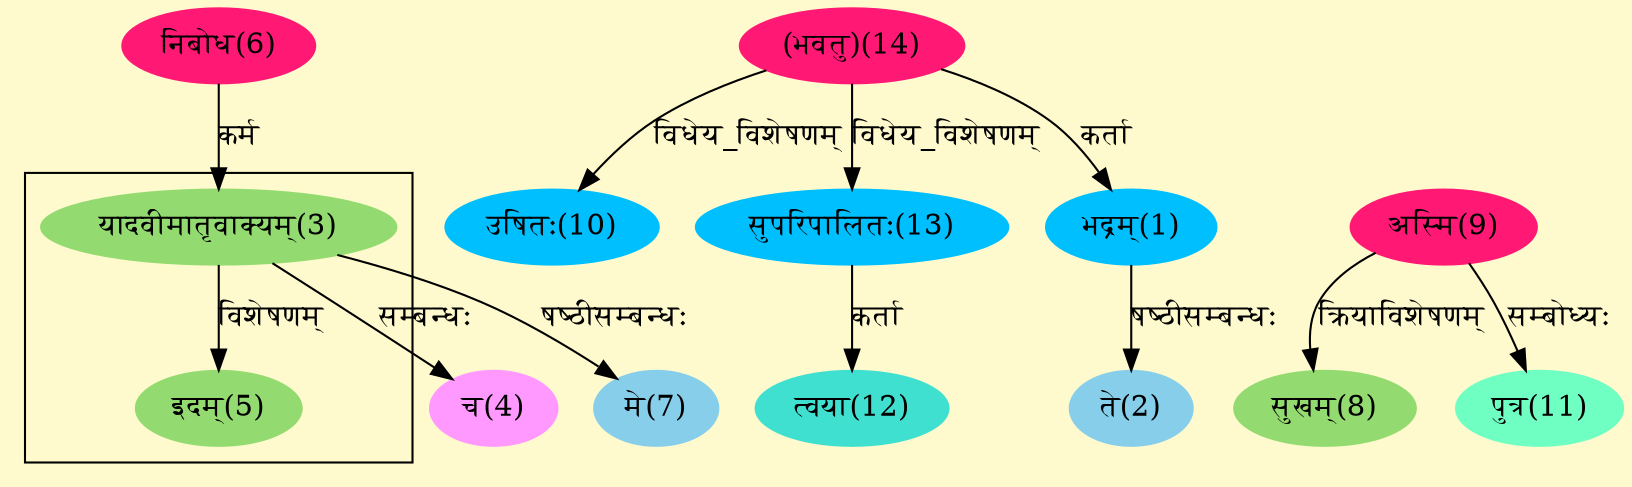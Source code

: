 digraph G{
rankdir=BT;
 compound=true;
 bgcolor="lemonchiffon1";

subgraph cluster_1{
Node5 [style=filled, color="#93DB70" label = "इदम्(5)"]
Node3 [style=filled, color="#93DB70" label = "यादवीमातृवाक्यम्(3)"]

}
Node1 [style=filled, color="#00BFFF" label = "भद्रम्(1)"]
Node14 [style=filled, color="#FF1975" label = "(भवतु)(14)"]
Node2 [style=filled, color="#87CEEB" label = "ते(2)"]
Node3 [style=filled, color="#93DB70" label = "यादवीमातृवाक्यम्(3)"]
Node6 [style=filled, color="#FF1975" label = "निबोध(6)"]
Node4 [style=filled, color="#FF99FF" label = "च(4)"]
Node [style=filled, color="" label = ""]
Node7 [style=filled, color="#87CEEB" label = "मे(7)"]
Node8 [style=filled, color="#93DB70" label = "सुखम्(8)"]
Node9 [style=filled, color="#FF1975" label = "अस्मि(9)"]
Node10 [style=filled, color="#00BFFF" label = "उषितः(10)"]
Node11 [style=filled, color="#6FFFC3" label = "पुत्र(11)"]
Node12 [style=filled, color="#40E0D0" label = "त्वया(12)"]
Node13 [style=filled, color="#00BFFF" label = "सुपरिपालितः(13)"]
/* Start of Relations section */

Node1 -> Node14 [  label="कर्ता"  dir="back" ]
Node2 -> Node1 [  label="षष्ठीसम्बन्धः"  dir="back" ]
Node3 -> Node6 [  label="कर्म"  dir="back" ]
Node4 -> Node3 [  label="सम्बन्धः"  dir="back" ]
Node5 -> Node3 [  label="विशेषणम्"  dir="back" ]
Node7 -> Node3 [  label="षष्ठीसम्बन्धः"  dir="back" ]
Node8 -> Node9 [  label="क्रियाविशेषणम्"  dir="back" ]
Node10 -> Node14 [  label="विधेय_विशेषणम्"  dir="back" ]
Node11 -> Node9 [  label="सम्बोध्यः"  dir="back" ]
Node12 -> Node13 [  label="कर्ता"  dir="back" ]
Node13 -> Node14 [  label="विधेय_विशेषणम्"  dir="back" ]
}
